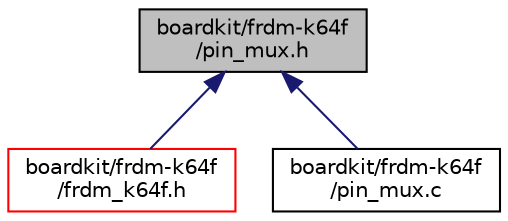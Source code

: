 digraph "boardkit/frdm-k64f/pin_mux.h"
{
  edge [fontname="Helvetica",fontsize="10",labelfontname="Helvetica",labelfontsize="10"];
  node [fontname="Helvetica",fontsize="10",shape=record];
  Node1 [label="boardkit/frdm-k64f\l/pin_mux.h",height=0.2,width=0.4,color="black", fillcolor="grey75", style="filled", fontcolor="black"];
  Node1 -> Node2 [dir="back",color="midnightblue",fontsize="10",style="solid",fontname="Helvetica"];
  Node2 [label="boardkit/frdm-k64f\l/frdm_k64f.h",height=0.2,width=0.4,color="red", fillcolor="white", style="filled",URL="$frdm__k64f_8h.html",tooltip="The frdm_k64f.h file defines GPIO pin mappings for FRDM-K64F board. "];
  Node1 -> Node8 [dir="back",color="midnightblue",fontsize="10",style="solid",fontname="Helvetica"];
  Node8 [label="boardkit/frdm-k64f\l/pin_mux.c",height=0.2,width=0.4,color="black", fillcolor="white", style="filled",URL="$frdm-k64f_2pin__mux_8c.html"];
}
